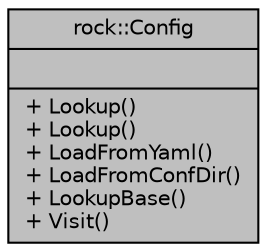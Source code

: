 digraph "rock::Config"
{
 // LATEX_PDF_SIZE
  edge [fontname="Helvetica",fontsize="10",labelfontname="Helvetica",labelfontsize="10"];
  node [fontname="Helvetica",fontsize="10",shape=record];
  Node1 [label="{rock::Config\n||+ Lookup()\l+ Lookup()\l+ LoadFromYaml()\l+ LoadFromConfDir()\l+ LookupBase()\l+ Visit()\l}",height=0.2,width=0.4,color="black", fillcolor="grey75", style="filled", fontcolor="black",tooltip="ConfigVar的管理类"];
}
